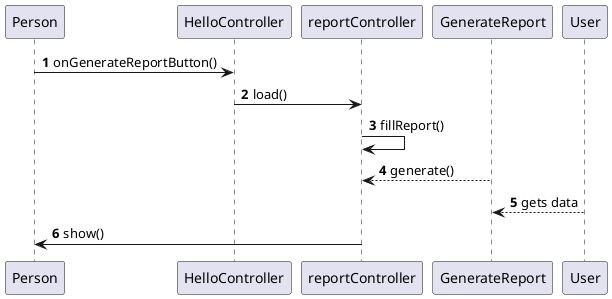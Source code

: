 @startuml
'https://plantuml.com/sequence-diagram

autonumber
Person ->HelloController : onGenerateReportButton()
HelloController -> reportController: load()
reportController->reportController : fillReport()
reportController <--GenerateReport : generate()
GenerateReport <-- User: gets data
reportController ->Person: show()
@enduml